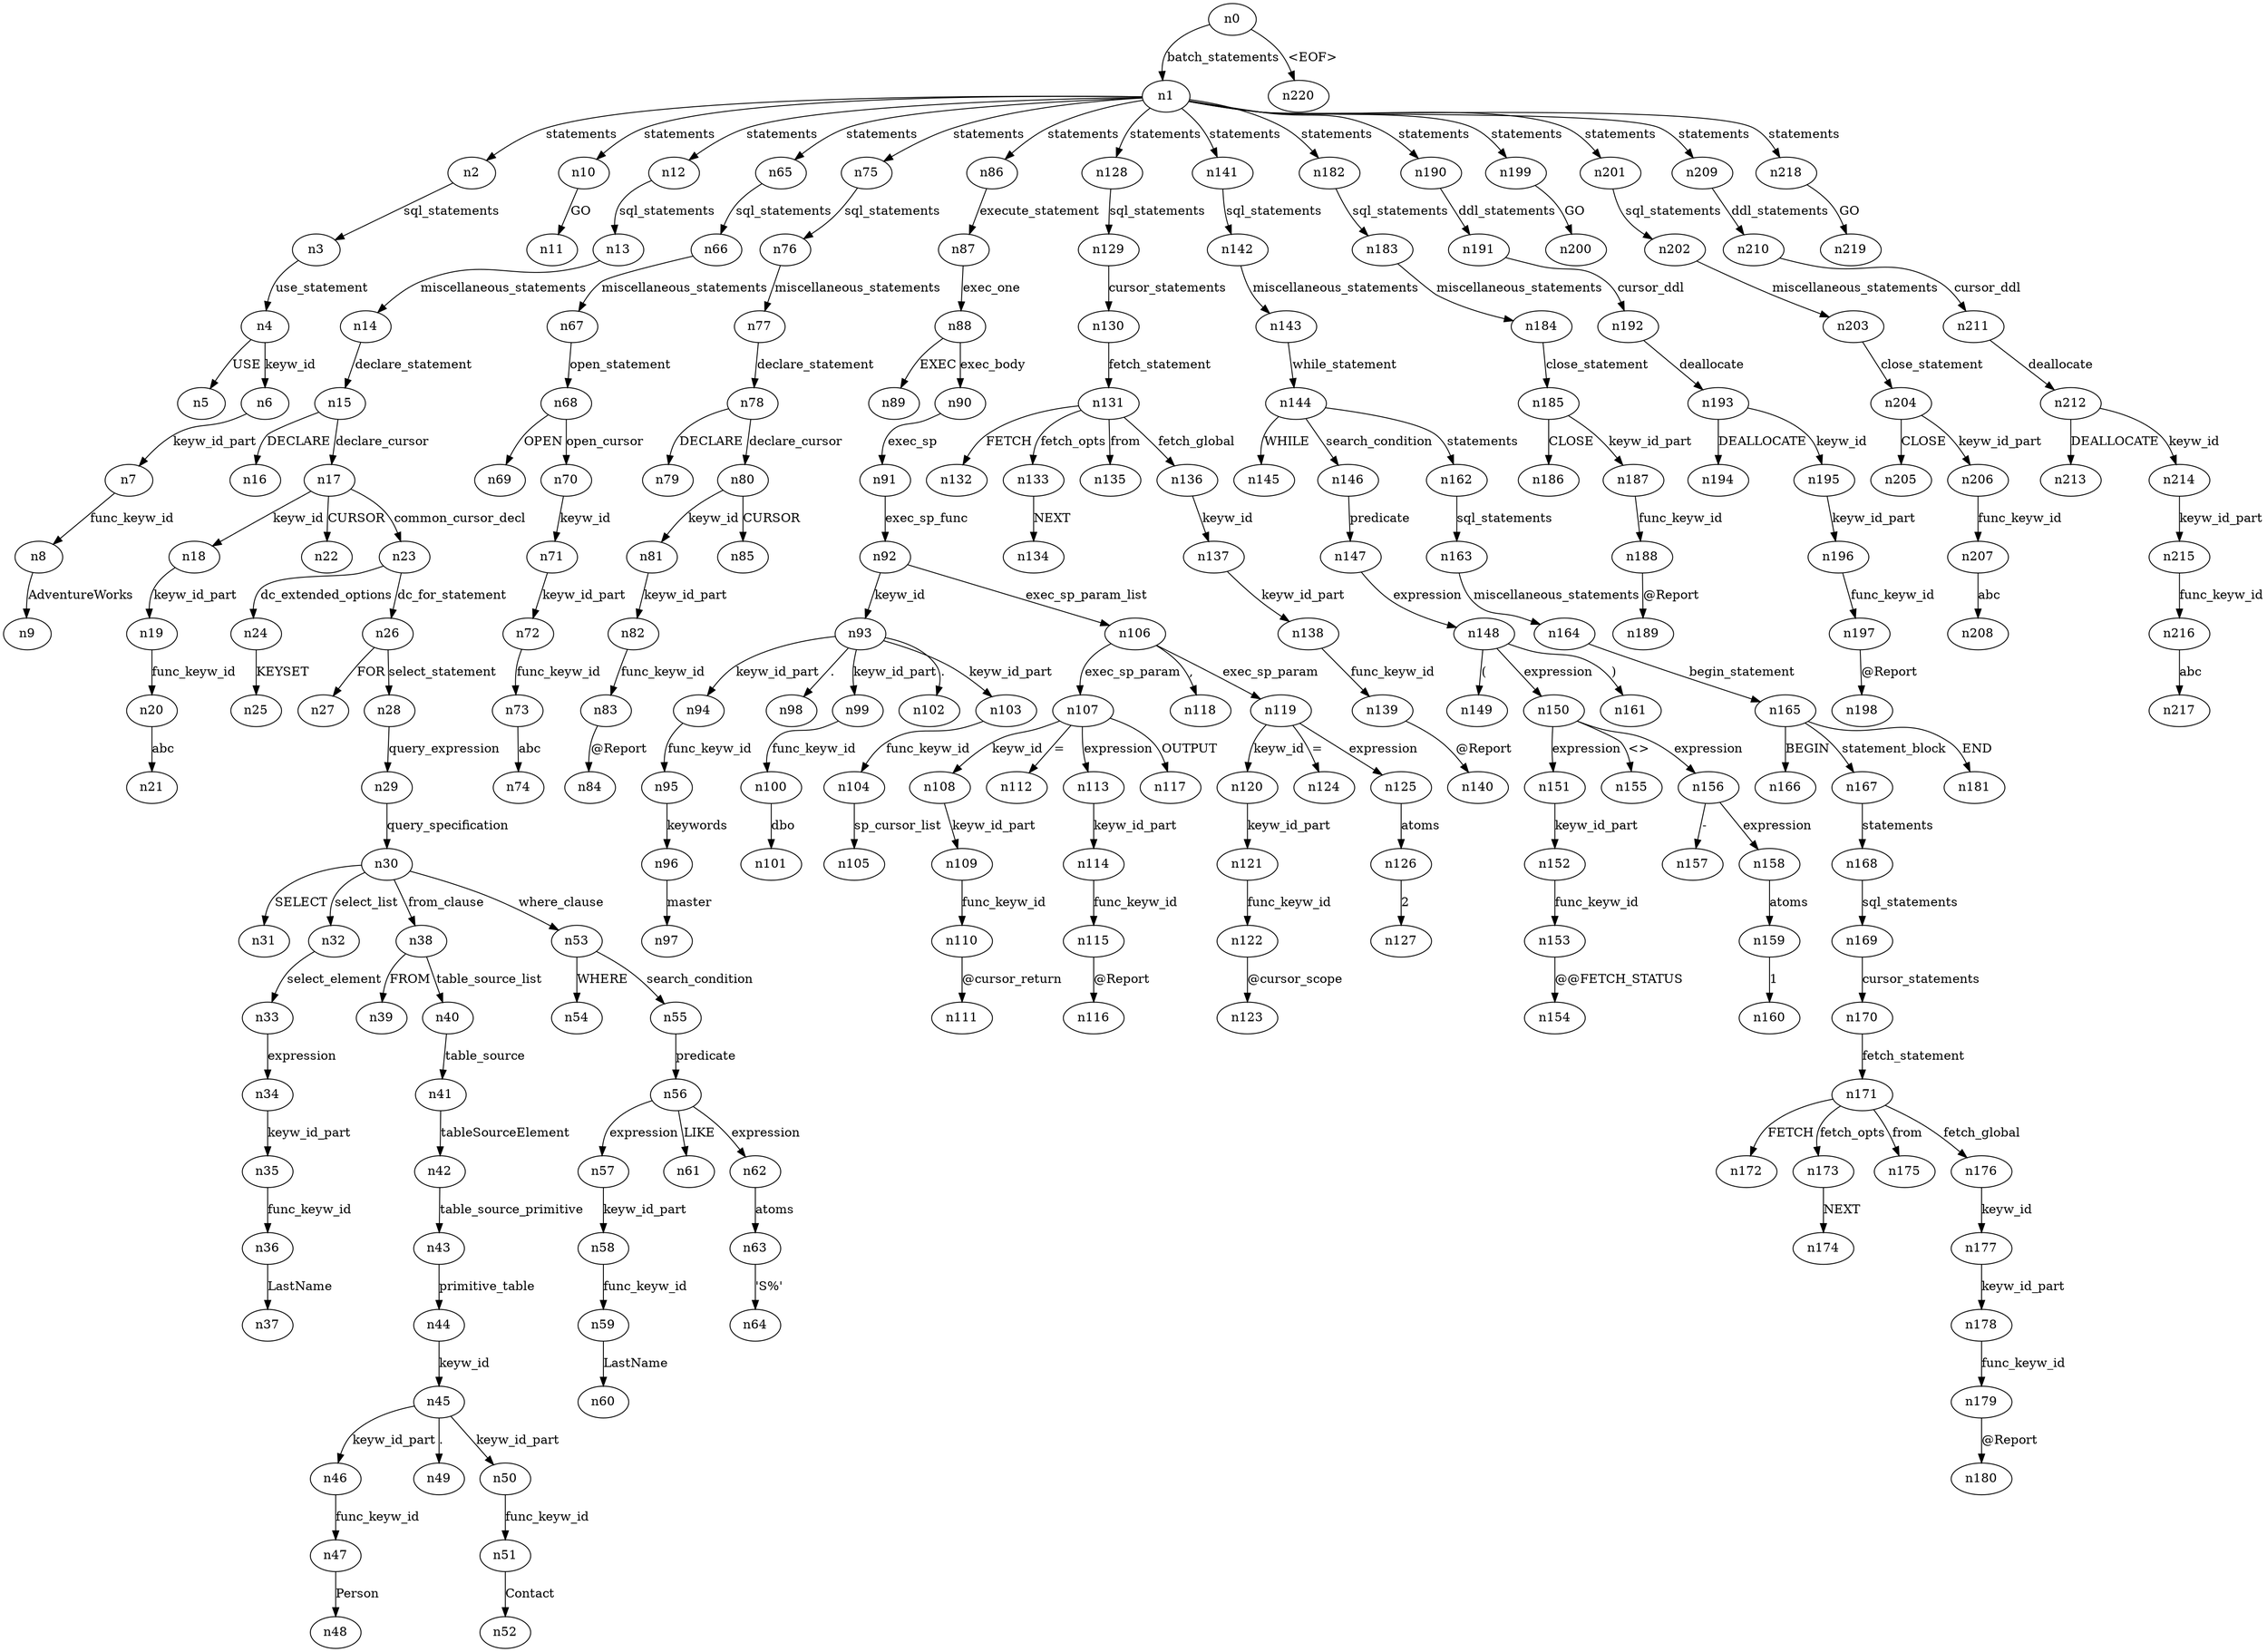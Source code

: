 digraph ParseTree {
  n0 -> n1 [label="batch_statements"];
  n1 -> n2 [label="statements"];
  n2 -> n3 [label="sql_statements"];
  n3 -> n4 [label="use_statement"];
  n4 -> n5 [label="USE"];
  n4 -> n6 [label="keyw_id"];
  n6 -> n7 [label="keyw_id_part"];
  n7 -> n8 [label="func_keyw_id"];
  n8 -> n9 [label="AdventureWorks"];
  n1 -> n10 [label="statements"];
  n10 -> n11 [label="GO"];
  n1 -> n12 [label="statements"];
  n12 -> n13 [label="sql_statements"];
  n13 -> n14 [label="miscellaneous_statements"];
  n14 -> n15 [label="declare_statement"];
  n15 -> n16 [label="DECLARE"];
  n15 -> n17 [label="declare_cursor"];
  n17 -> n18 [label="keyw_id"];
  n18 -> n19 [label="keyw_id_part"];
  n19 -> n20 [label="func_keyw_id"];
  n20 -> n21 [label="abc"];
  n17 -> n22 [label="CURSOR"];
  n17 -> n23 [label="common_cursor_decl"];
  n23 -> n24 [label="dc_extended_options"];
  n24 -> n25 [label="KEYSET"];
  n23 -> n26 [label="dc_for_statement"];
  n26 -> n27 [label="FOR"];
  n26 -> n28 [label="select_statement"];
  n28 -> n29 [label="query_expression"];
  n29 -> n30 [label="query_specification"];
  n30 -> n31 [label="SELECT"];
  n30 -> n32 [label="select_list"];
  n32 -> n33 [label="select_element"];
  n33 -> n34 [label="expression"];
  n34 -> n35 [label="keyw_id_part"];
  n35 -> n36 [label="func_keyw_id"];
  n36 -> n37 [label="LastName"];
  n30 -> n38 [label="from_clause"];
  n38 -> n39 [label="FROM"];
  n38 -> n40 [label="table_source_list"];
  n40 -> n41 [label="table_source"];
  n41 -> n42 [label="tableSourceElement"];
  n42 -> n43 [label="table_source_primitive"];
  n43 -> n44 [label="primitive_table"];
  n44 -> n45 [label="keyw_id"];
  n45 -> n46 [label="keyw_id_part"];
  n46 -> n47 [label="func_keyw_id"];
  n47 -> n48 [label="Person"];
  n45 -> n49 [label="."];
  n45 -> n50 [label="keyw_id_part"];
  n50 -> n51 [label="func_keyw_id"];
  n51 -> n52 [label="Contact"];
  n30 -> n53 [label="where_clause"];
  n53 -> n54 [label="WHERE"];
  n53 -> n55 [label="search_condition"];
  n55 -> n56 [label="predicate"];
  n56 -> n57 [label="expression"];
  n57 -> n58 [label="keyw_id_part"];
  n58 -> n59 [label="func_keyw_id"];
  n59 -> n60 [label="LastName"];
  n56 -> n61 [label="LIKE"];
  n56 -> n62 [label="expression"];
  n62 -> n63 [label="atoms"];
  n63 -> n64 [label="'S%'"];
  n1 -> n65 [label="statements"];
  n65 -> n66 [label="sql_statements"];
  n66 -> n67 [label="miscellaneous_statements"];
  n67 -> n68 [label="open_statement"];
  n68 -> n69 [label="OPEN"];
  n68 -> n70 [label="open_cursor"];
  n70 -> n71 [label="keyw_id"];
  n71 -> n72 [label="keyw_id_part"];
  n72 -> n73 [label="func_keyw_id"];
  n73 -> n74 [label="abc"];
  n1 -> n75 [label="statements"];
  n75 -> n76 [label="sql_statements"];
  n76 -> n77 [label="miscellaneous_statements"];
  n77 -> n78 [label="declare_statement"];
  n78 -> n79 [label="DECLARE"];
  n78 -> n80 [label="declare_cursor"];
  n80 -> n81 [label="keyw_id"];
  n81 -> n82 [label="keyw_id_part"];
  n82 -> n83 [label="func_keyw_id"];
  n83 -> n84 [label="@Report"];
  n80 -> n85 [label="CURSOR"];
  n1 -> n86 [label="statements"];
  n86 -> n87 [label="execute_statement"];
  n87 -> n88 [label="exec_one"];
  n88 -> n89 [label="EXEC"];
  n88 -> n90 [label="exec_body"];
  n90 -> n91 [label="exec_sp"];
  n91 -> n92 [label="exec_sp_func"];
  n92 -> n93 [label="keyw_id"];
  n93 -> n94 [label="keyw_id_part"];
  n94 -> n95 [label="func_keyw_id"];
  n95 -> n96 [label="keywords"];
  n96 -> n97 [label="master"];
  n93 -> n98 [label="."];
  n93 -> n99 [label="keyw_id_part"];
  n99 -> n100 [label="func_keyw_id"];
  n100 -> n101 [label="dbo"];
  n93 -> n102 [label="."];
  n93 -> n103 [label="keyw_id_part"];
  n103 -> n104 [label="func_keyw_id"];
  n104 -> n105 [label="sp_cursor_list"];
  n92 -> n106 [label="exec_sp_param_list"];
  n106 -> n107 [label="exec_sp_param"];
  n107 -> n108 [label="keyw_id"];
  n108 -> n109 [label="keyw_id_part"];
  n109 -> n110 [label="func_keyw_id"];
  n110 -> n111 [label="@cursor_return"];
  n107 -> n112 [label="="];
  n107 -> n113 [label="expression"];
  n113 -> n114 [label="keyw_id_part"];
  n114 -> n115 [label="func_keyw_id"];
  n115 -> n116 [label="@Report"];
  n107 -> n117 [label="OUTPUT"];
  n106 -> n118 [label=","];
  n106 -> n119 [label="exec_sp_param"];
  n119 -> n120 [label="keyw_id"];
  n120 -> n121 [label="keyw_id_part"];
  n121 -> n122 [label="func_keyw_id"];
  n122 -> n123 [label="@cursor_scope"];
  n119 -> n124 [label="="];
  n119 -> n125 [label="expression"];
  n125 -> n126 [label="atoms"];
  n126 -> n127 [label="2"];
  n1 -> n128 [label="statements"];
  n128 -> n129 [label="sql_statements"];
  n129 -> n130 [label="cursor_statements"];
  n130 -> n131 [label="fetch_statement"];
  n131 -> n132 [label="FETCH"];
  n131 -> n133 [label="fetch_opts"];
  n133 -> n134 [label="NEXT"];
  n131 -> n135 [label="from"];
  n131 -> n136 [label="fetch_global"];
  n136 -> n137 [label="keyw_id"];
  n137 -> n138 [label="keyw_id_part"];
  n138 -> n139 [label="func_keyw_id"];
  n139 -> n140 [label="@Report"];
  n1 -> n141 [label="statements"];
  n141 -> n142 [label="sql_statements"];
  n142 -> n143 [label="miscellaneous_statements"];
  n143 -> n144 [label="while_statement"];
  n144 -> n145 [label="WHILE"];
  n144 -> n146 [label="search_condition"];
  n146 -> n147 [label="predicate"];
  n147 -> n148 [label="expression"];
  n148 -> n149 [label="("];
  n148 -> n150 [label="expression"];
  n150 -> n151 [label="expression"];
  n151 -> n152 [label="keyw_id_part"];
  n152 -> n153 [label="func_keyw_id"];
  n153 -> n154 [label="@@FETCH_STATUS"];
  n150 -> n155 [label="<>"];
  n150 -> n156 [label="expression"];
  n156 -> n157 [label="-"];
  n156 -> n158 [label="expression"];
  n158 -> n159 [label="atoms"];
  n159 -> n160 [label="1"];
  n148 -> n161 [label=")"];
  n144 -> n162 [label="statements"];
  n162 -> n163 [label="sql_statements"];
  n163 -> n164 [label="miscellaneous_statements"];
  n164 -> n165 [label="begin_statement"];
  n165 -> n166 [label="BEGIN"];
  n165 -> n167 [label="statement_block"];
  n167 -> n168 [label="statements"];
  n168 -> n169 [label="sql_statements"];
  n169 -> n170 [label="cursor_statements"];
  n170 -> n171 [label="fetch_statement"];
  n171 -> n172 [label="FETCH"];
  n171 -> n173 [label="fetch_opts"];
  n173 -> n174 [label="NEXT"];
  n171 -> n175 [label="from"];
  n171 -> n176 [label="fetch_global"];
  n176 -> n177 [label="keyw_id"];
  n177 -> n178 [label="keyw_id_part"];
  n178 -> n179 [label="func_keyw_id"];
  n179 -> n180 [label="@Report"];
  n165 -> n181 [label="END"];
  n1 -> n182 [label="statements"];
  n182 -> n183 [label="sql_statements"];
  n183 -> n184 [label="miscellaneous_statements"];
  n184 -> n185 [label="close_statement"];
  n185 -> n186 [label="CLOSE"];
  n185 -> n187 [label="keyw_id_part"];
  n187 -> n188 [label="func_keyw_id"];
  n188 -> n189 [label="@Report"];
  n1 -> n190 [label="statements"];
  n190 -> n191 [label="ddl_statements"];
  n191 -> n192 [label="cursor_ddl"];
  n192 -> n193 [label="deallocate"];
  n193 -> n194 [label="DEALLOCATE"];
  n193 -> n195 [label="keyw_id"];
  n195 -> n196 [label="keyw_id_part"];
  n196 -> n197 [label="func_keyw_id"];
  n197 -> n198 [label="@Report"];
  n1 -> n199 [label="statements"];
  n199 -> n200 [label="GO"];
  n1 -> n201 [label="statements"];
  n201 -> n202 [label="sql_statements"];
  n202 -> n203 [label="miscellaneous_statements"];
  n203 -> n204 [label="close_statement"];
  n204 -> n205 [label="CLOSE"];
  n204 -> n206 [label="keyw_id_part"];
  n206 -> n207 [label="func_keyw_id"];
  n207 -> n208 [label="abc"];
  n1 -> n209 [label="statements"];
  n209 -> n210 [label="ddl_statements"];
  n210 -> n211 [label="cursor_ddl"];
  n211 -> n212 [label="deallocate"];
  n212 -> n213 [label="DEALLOCATE"];
  n212 -> n214 [label="keyw_id"];
  n214 -> n215 [label="keyw_id_part"];
  n215 -> n216 [label="func_keyw_id"];
  n216 -> n217 [label="abc"];
  n1 -> n218 [label="statements"];
  n218 -> n219 [label="GO"];
  n0 -> n220 [label="<EOF>"];
}